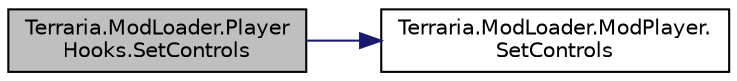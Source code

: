 digraph "Terraria.ModLoader.PlayerHooks.SetControls"
{
  edge [fontname="Helvetica",fontsize="10",labelfontname="Helvetica",labelfontsize="10"];
  node [fontname="Helvetica",fontsize="10",shape=record];
  rankdir="LR";
  Node189 [label="Terraria.ModLoader.Player\lHooks.SetControls",height=0.2,width=0.4,color="black", fillcolor="grey75", style="filled", fontcolor="black"];
  Node189 -> Node190 [color="midnightblue",fontsize="10",style="solid",fontname="Helvetica"];
  Node190 [label="Terraria.ModLoader.ModPlayer.\lSetControls",height=0.2,width=0.4,color="black", fillcolor="white", style="filled",URL="$class_terraria_1_1_mod_loader_1_1_mod_player.html#a55006662c2517897f94909aeba3ec0f6"];
}
